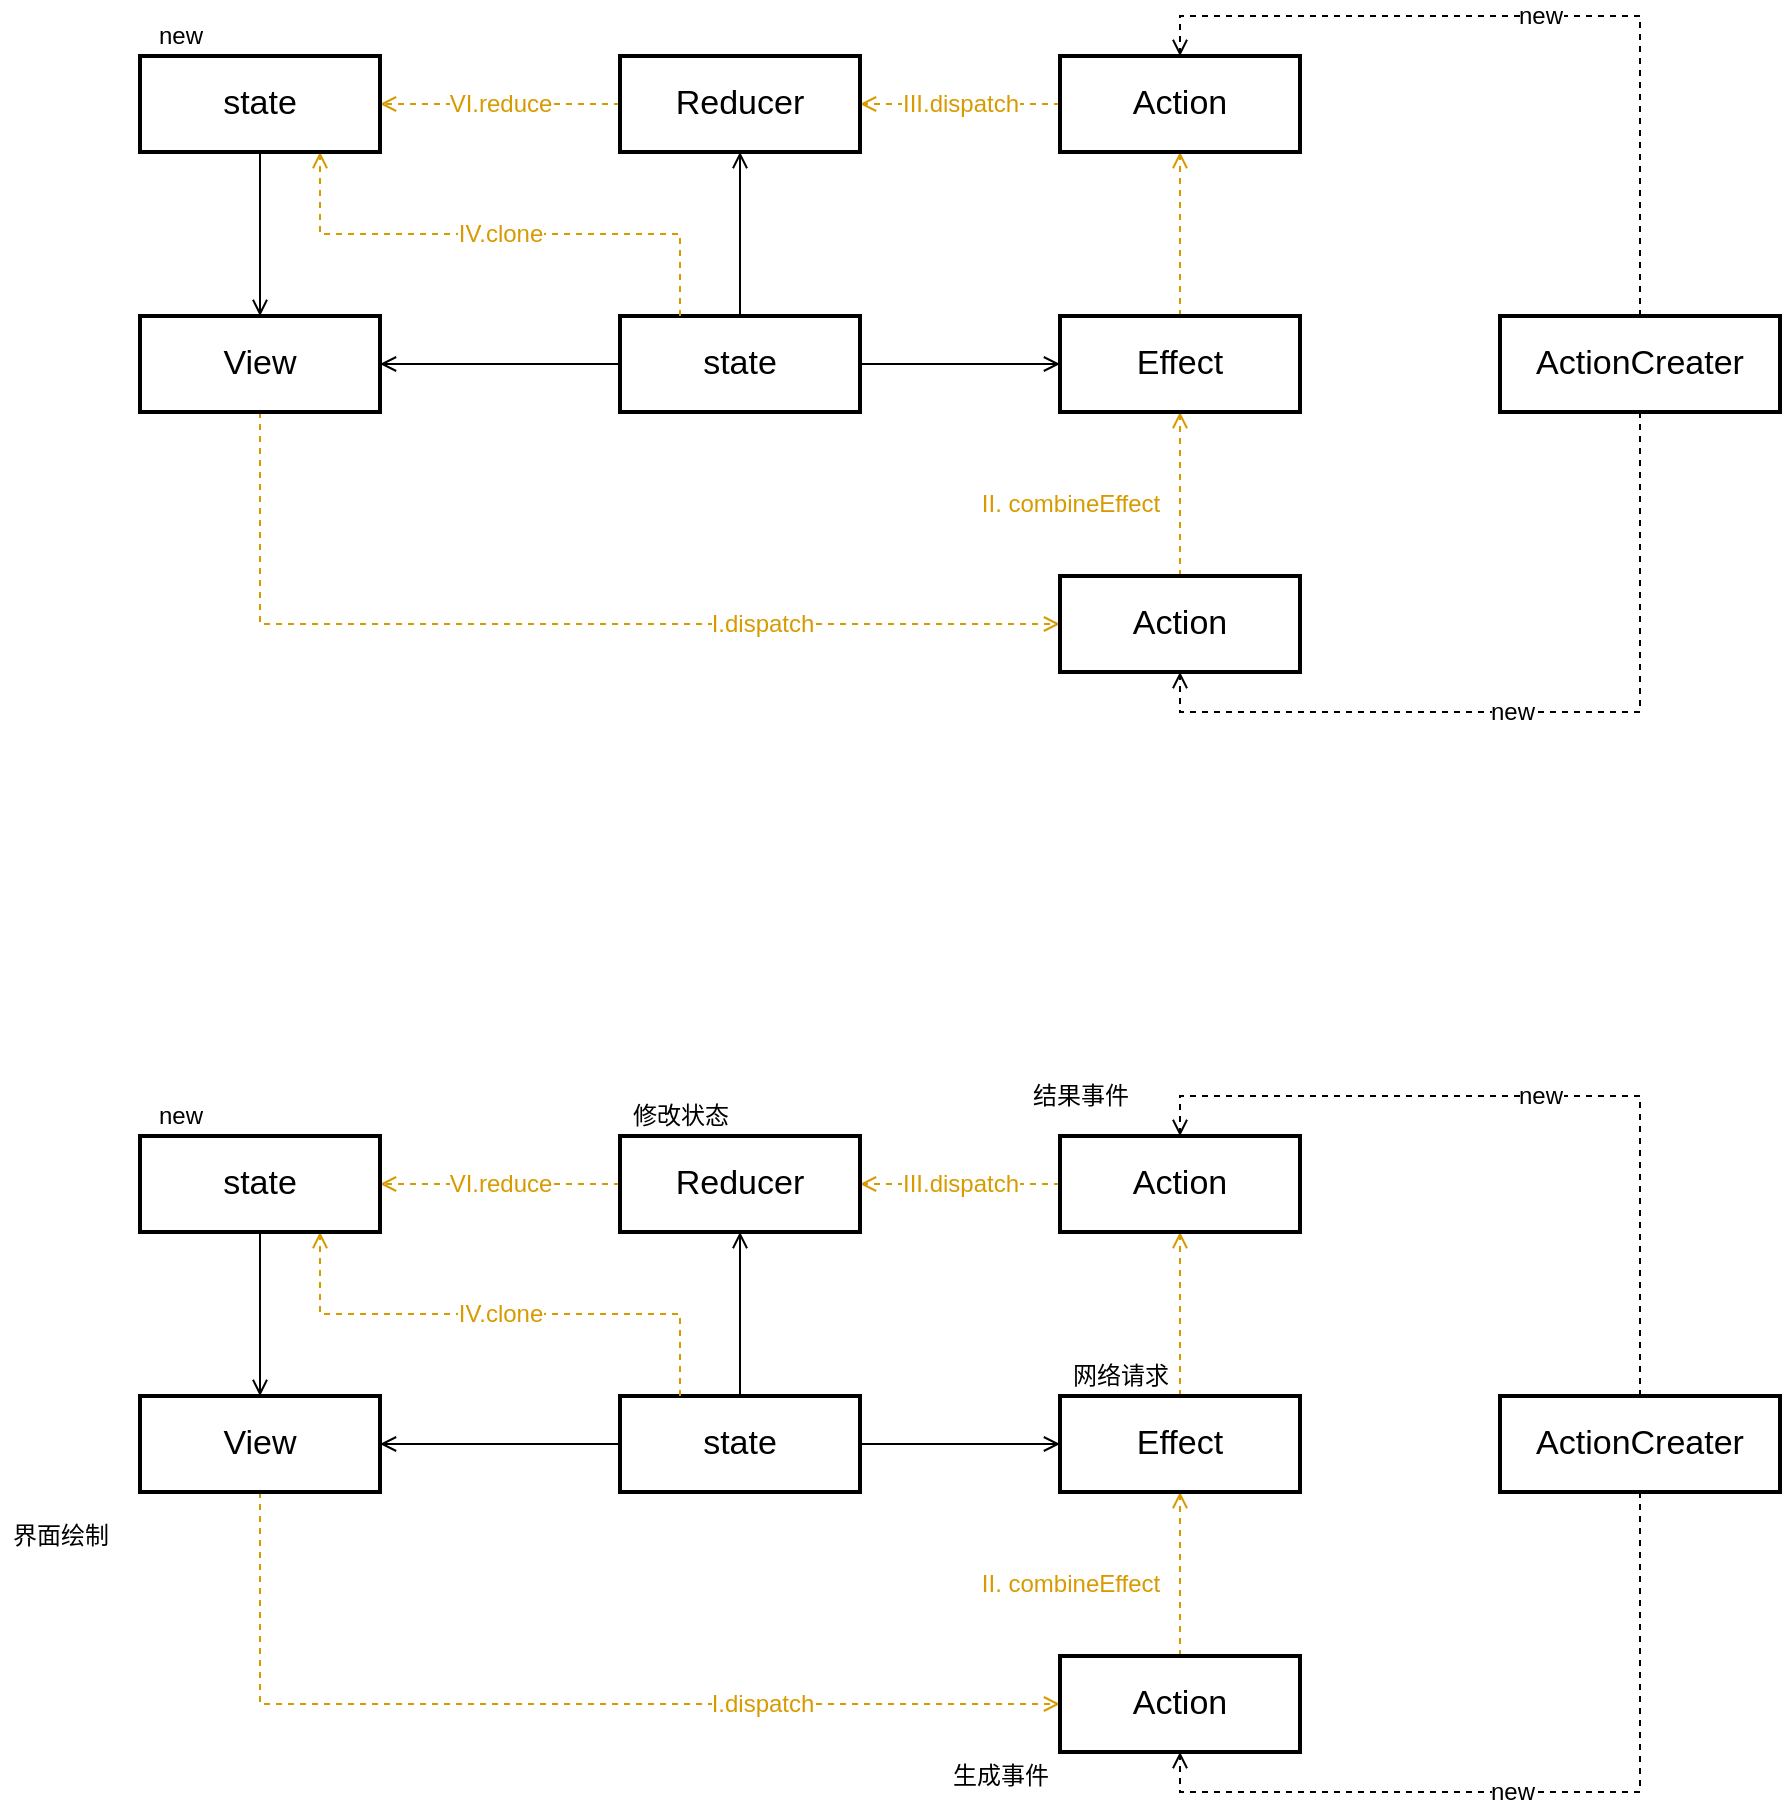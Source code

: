 <mxfile version="14.6.13" type="device"><diagram id="w527YR0N-SaKgrnMgqH3" name="fish-redux"><mxGraphModel dx="1086" dy="963" grid="1" gridSize="10" guides="1" tooltips="1" connect="1" arrows="1" fold="1" page="1" pageScale="1" pageWidth="827" pageHeight="1169" math="0" shadow="0"><root><mxCell id="-5Qj3cNZFkokb_YbBT3z-0"/><mxCell id="-5Qj3cNZFkokb_YbBT3z-1" parent="-5Qj3cNZFkokb_YbBT3z-0"/><mxCell id="c5lCnCYFbBoGb9ifMDMG-4" value="I.dispatch" style="edgeStyle=orthogonalEdgeStyle;rounded=0;orthogonalLoop=1;jettySize=auto;html=1;exitX=0.5;exitY=1;exitDx=0;exitDy=0;entryX=0;entryY=0.5;entryDx=0;entryDy=0;fontSize=12;endArrow=open;endFill=0;dashed=1;fillColor=#ffe6cc;strokeColor=#d79b00;fontColor=#D79B00;" edge="1" parent="-5Qj3cNZFkokb_YbBT3z-1" source="c5lCnCYFbBoGb9ifMDMG-0" target="c5lCnCYFbBoGb9ifMDMG-5"><mxGeometry x="0.412" relative="1" as="geometry"><mxPoint as="offset"/></mxGeometry></mxCell><mxCell id="c5lCnCYFbBoGb9ifMDMG-0" value="View" style="rounded=0;whiteSpace=wrap;html=1;fontSize=17;strokeWidth=2;" vertex="1" parent="-5Qj3cNZFkokb_YbBT3z-1"><mxGeometry x="130" y="330" width="120" height="48" as="geometry"/></mxCell><mxCell id="c5lCnCYFbBoGb9ifMDMG-2" style="edgeStyle=orthogonalEdgeStyle;rounded=0;orthogonalLoop=1;jettySize=auto;html=1;exitX=0;exitY=0.5;exitDx=0;exitDy=0;entryX=1;entryY=0.5;entryDx=0;entryDy=0;fontSize=17;endArrow=open;endFill=0;" edge="1" parent="-5Qj3cNZFkokb_YbBT3z-1" source="c5lCnCYFbBoGb9ifMDMG-1" target="c5lCnCYFbBoGb9ifMDMG-0"><mxGeometry relative="1" as="geometry"/></mxCell><mxCell id="c5lCnCYFbBoGb9ifMDMG-11" style="edgeStyle=orthogonalEdgeStyle;rounded=0;orthogonalLoop=1;jettySize=auto;html=1;exitX=1;exitY=0.5;exitDx=0;exitDy=0;entryX=0;entryY=0.5;entryDx=0;entryDy=0;fontSize=17;endArrow=open;endFill=0;" edge="1" parent="-5Qj3cNZFkokb_YbBT3z-1" source="c5lCnCYFbBoGb9ifMDMG-1" target="c5lCnCYFbBoGb9ifMDMG-7"><mxGeometry relative="1" as="geometry"/></mxCell><mxCell id="c5lCnCYFbBoGb9ifMDMG-16" style="edgeStyle=orthogonalEdgeStyle;rounded=0;orthogonalLoop=1;jettySize=auto;html=1;exitX=0.5;exitY=0;exitDx=0;exitDy=0;entryX=0.5;entryY=1;entryDx=0;entryDy=0;fontSize=17;endArrow=open;endFill=0;" edge="1" parent="-5Qj3cNZFkokb_YbBT3z-1" source="c5lCnCYFbBoGb9ifMDMG-1" target="c5lCnCYFbBoGb9ifMDMG-12"><mxGeometry relative="1" as="geometry"/></mxCell><mxCell id="c5lCnCYFbBoGb9ifMDMG-1" value="state" style="rounded=0;whiteSpace=wrap;html=1;fontSize=17;strokeWidth=2;" vertex="1" parent="-5Qj3cNZFkokb_YbBT3z-1"><mxGeometry x="370" y="330" width="120" height="48" as="geometry"/></mxCell><mxCell id="c5lCnCYFbBoGb9ifMDMG-6" value="new" style="edgeStyle=orthogonalEdgeStyle;rounded=0;orthogonalLoop=1;jettySize=auto;html=1;exitX=0.5;exitY=1;exitDx=0;exitDy=0;entryX=0.5;entryY=1;entryDx=0;entryDy=0;dashed=1;fontSize=12;endArrow=open;endFill=0;" edge="1" parent="-5Qj3cNZFkokb_YbBT3z-1" source="c5lCnCYFbBoGb9ifMDMG-3" target="c5lCnCYFbBoGb9ifMDMG-5"><mxGeometry x="0.07" relative="1" as="geometry"><mxPoint as="offset"/></mxGeometry></mxCell><mxCell id="c5lCnCYFbBoGb9ifMDMG-26" value="new" style="edgeStyle=orthogonalEdgeStyle;rounded=0;orthogonalLoop=1;jettySize=auto;html=1;exitX=0.5;exitY=0;exitDx=0;exitDy=0;entryX=0.5;entryY=0;entryDx=0;entryDy=0;fontSize=12;endArrow=open;endFill=0;dashed=1;" edge="1" parent="-5Qj3cNZFkokb_YbBT3z-1" source="c5lCnCYFbBoGb9ifMDMG-3" target="c5lCnCYFbBoGb9ifMDMG-9"><mxGeometry relative="1" as="geometry"/></mxCell><mxCell id="c5lCnCYFbBoGb9ifMDMG-3" value="ActionCreater" style="rounded=0;whiteSpace=wrap;html=1;fontSize=17;strokeWidth=2;" vertex="1" parent="-5Qj3cNZFkokb_YbBT3z-1"><mxGeometry x="810" y="330" width="140" height="48" as="geometry"/></mxCell><mxCell id="c5lCnCYFbBoGb9ifMDMG-8" style="edgeStyle=orthogonalEdgeStyle;rounded=0;orthogonalLoop=1;jettySize=auto;html=1;exitX=0.5;exitY=0;exitDx=0;exitDy=0;entryX=0.5;entryY=1;entryDx=0;entryDy=0;dashed=1;fontSize=17;endArrow=open;endFill=0;fillColor=#ffe6cc;strokeColor=#d79b00;" edge="1" parent="-5Qj3cNZFkokb_YbBT3z-1" source="c5lCnCYFbBoGb9ifMDMG-5" target="c5lCnCYFbBoGb9ifMDMG-7"><mxGeometry relative="1" as="geometry"/></mxCell><mxCell id="c5lCnCYFbBoGb9ifMDMG-23" value="II. combineEffect" style="edgeLabel;html=1;align=center;verticalAlign=middle;resizable=0;points=[];fontSize=12;fontColor=#D79B00;" vertex="1" connectable="0" parent="c5lCnCYFbBoGb9ifMDMG-8"><mxGeometry x="-0.101" y="1" relative="1" as="geometry"><mxPoint x="-54" y="1" as="offset"/></mxGeometry></mxCell><mxCell id="c5lCnCYFbBoGb9ifMDMG-5" value="Action" style="rounded=0;whiteSpace=wrap;html=1;fontSize=17;strokeWidth=2;" vertex="1" parent="-5Qj3cNZFkokb_YbBT3z-1"><mxGeometry x="590" y="460" width="120" height="48" as="geometry"/></mxCell><mxCell id="c5lCnCYFbBoGb9ifMDMG-10" style="edgeStyle=orthogonalEdgeStyle;rounded=0;orthogonalLoop=1;jettySize=auto;html=1;exitX=0.5;exitY=0;exitDx=0;exitDy=0;entryX=0.5;entryY=1;entryDx=0;entryDy=0;dashed=1;fontSize=17;endArrow=open;endFill=0;fillColor=#ffe6cc;strokeColor=#d79b00;" edge="1" parent="-5Qj3cNZFkokb_YbBT3z-1" source="c5lCnCYFbBoGb9ifMDMG-7" target="c5lCnCYFbBoGb9ifMDMG-9"><mxGeometry relative="1" as="geometry"/></mxCell><mxCell id="c5lCnCYFbBoGb9ifMDMG-7" value="Effect" style="rounded=0;whiteSpace=wrap;html=1;fontSize=17;strokeWidth=2;" vertex="1" parent="-5Qj3cNZFkokb_YbBT3z-1"><mxGeometry x="590" y="330" width="120" height="48" as="geometry"/></mxCell><mxCell id="c5lCnCYFbBoGb9ifMDMG-13" value="III.dispatch" style="edgeStyle=orthogonalEdgeStyle;rounded=0;orthogonalLoop=1;jettySize=auto;html=1;exitX=0;exitY=0.5;exitDx=0;exitDy=0;entryX=1;entryY=0.5;entryDx=0;entryDy=0;fontSize=12;endArrow=open;endFill=0;dashed=1;fillColor=#ffe6cc;strokeColor=#d79b00;fontColor=#D79B00;" edge="1" parent="-5Qj3cNZFkokb_YbBT3z-1" source="c5lCnCYFbBoGb9ifMDMG-9" target="c5lCnCYFbBoGb9ifMDMG-12"><mxGeometry relative="1" as="geometry"/></mxCell><mxCell id="c5lCnCYFbBoGb9ifMDMG-9" value="Action" style="rounded=0;whiteSpace=wrap;html=1;fontSize=17;strokeWidth=2;" vertex="1" parent="-5Qj3cNZFkokb_YbBT3z-1"><mxGeometry x="590" y="200" width="120" height="48" as="geometry"/></mxCell><mxCell id="c5lCnCYFbBoGb9ifMDMG-27" value="IV.clone" style="edgeStyle=orthogonalEdgeStyle;rounded=0;orthogonalLoop=1;jettySize=auto;html=1;exitX=0.25;exitY=0;exitDx=0;exitDy=0;dashed=1;fontSize=12;endArrow=open;endFill=0;entryX=0.75;entryY=1;entryDx=0;entryDy=0;fillColor=#ffe6cc;strokeColor=#d79b00;fontColor=#D79B00;" edge="1" parent="-5Qj3cNZFkokb_YbBT3z-1" source="c5lCnCYFbBoGb9ifMDMG-1" target="c5lCnCYFbBoGb9ifMDMG-14"><mxGeometry relative="1" as="geometry"><mxPoint x="270" y="290" as="targetPoint"/></mxGeometry></mxCell><mxCell id="c5lCnCYFbBoGb9ifMDMG-29" value="VI.reduce" style="edgeStyle=orthogonalEdgeStyle;rounded=0;orthogonalLoop=1;jettySize=auto;html=1;exitX=0;exitY=0.5;exitDx=0;exitDy=0;entryX=1;entryY=0.5;entryDx=0;entryDy=0;fontSize=12;endArrow=open;endFill=0;strokeColor=#D79B00;fontColor=#D79B00;dashed=1;" edge="1" parent="-5Qj3cNZFkokb_YbBT3z-1" source="c5lCnCYFbBoGb9ifMDMG-12" target="c5lCnCYFbBoGb9ifMDMG-14"><mxGeometry relative="1" as="geometry"/></mxCell><mxCell id="c5lCnCYFbBoGb9ifMDMG-12" value="Reducer" style="rounded=0;whiteSpace=wrap;html=1;fontSize=17;strokeWidth=2;" vertex="1" parent="-5Qj3cNZFkokb_YbBT3z-1"><mxGeometry x="370" y="200" width="120" height="48" as="geometry"/></mxCell><mxCell id="c5lCnCYFbBoGb9ifMDMG-19" style="edgeStyle=orthogonalEdgeStyle;rounded=0;orthogonalLoop=1;jettySize=auto;html=1;exitX=0.5;exitY=1;exitDx=0;exitDy=0;entryX=0.5;entryY=0;entryDx=0;entryDy=0;fontSize=12;endArrow=open;endFill=0;" edge="1" parent="-5Qj3cNZFkokb_YbBT3z-1" source="c5lCnCYFbBoGb9ifMDMG-14" target="c5lCnCYFbBoGb9ifMDMG-0"><mxGeometry relative="1" as="geometry"/></mxCell><mxCell id="c5lCnCYFbBoGb9ifMDMG-14" value="state" style="rounded=0;whiteSpace=wrap;html=1;fontSize=17;strokeWidth=2;" vertex="1" parent="-5Qj3cNZFkokb_YbBT3z-1"><mxGeometry x="130" y="200" width="120" height="48" as="geometry"/></mxCell><mxCell id="c5lCnCYFbBoGb9ifMDMG-18" value="new" style="text;html=1;align=center;verticalAlign=middle;resizable=0;points=[];autosize=1;strokeColor=none;fontSize=12;" vertex="1" parent="-5Qj3cNZFkokb_YbBT3z-1"><mxGeometry x="130" y="180" width="40" height="20" as="geometry"/></mxCell><mxCell id="qJB1PuW7nI_kCkApHR1X-0" value="I.dispatch" style="edgeStyle=orthogonalEdgeStyle;rounded=0;orthogonalLoop=1;jettySize=auto;html=1;exitX=0.5;exitY=1;exitDx=0;exitDy=0;entryX=0;entryY=0.5;entryDx=0;entryDy=0;fontSize=12;endArrow=open;endFill=0;dashed=1;fillColor=#ffe6cc;strokeColor=#d79b00;fontColor=#D79B00;" edge="1" parent="-5Qj3cNZFkokb_YbBT3z-1" source="qJB1PuW7nI_kCkApHR1X-1" target="qJB1PuW7nI_kCkApHR1X-11"><mxGeometry x="0.412" relative="1" as="geometry"><mxPoint as="offset"/></mxGeometry></mxCell><mxCell id="qJB1PuW7nI_kCkApHR1X-1" value="View" style="rounded=0;whiteSpace=wrap;html=1;fontSize=17;strokeWidth=2;" vertex="1" parent="-5Qj3cNZFkokb_YbBT3z-1"><mxGeometry x="130" y="870" width="120" height="48" as="geometry"/></mxCell><mxCell id="qJB1PuW7nI_kCkApHR1X-2" style="edgeStyle=orthogonalEdgeStyle;rounded=0;orthogonalLoop=1;jettySize=auto;html=1;exitX=0;exitY=0.5;exitDx=0;exitDy=0;entryX=1;entryY=0.5;entryDx=0;entryDy=0;fontSize=17;endArrow=open;endFill=0;" edge="1" parent="-5Qj3cNZFkokb_YbBT3z-1" source="qJB1PuW7nI_kCkApHR1X-5" target="qJB1PuW7nI_kCkApHR1X-1"><mxGeometry relative="1" as="geometry"/></mxCell><mxCell id="qJB1PuW7nI_kCkApHR1X-3" style="edgeStyle=orthogonalEdgeStyle;rounded=0;orthogonalLoop=1;jettySize=auto;html=1;exitX=1;exitY=0.5;exitDx=0;exitDy=0;entryX=0;entryY=0.5;entryDx=0;entryDy=0;fontSize=17;endArrow=open;endFill=0;" edge="1" parent="-5Qj3cNZFkokb_YbBT3z-1" source="qJB1PuW7nI_kCkApHR1X-5" target="qJB1PuW7nI_kCkApHR1X-13"><mxGeometry relative="1" as="geometry"/></mxCell><mxCell id="qJB1PuW7nI_kCkApHR1X-4" style="edgeStyle=orthogonalEdgeStyle;rounded=0;orthogonalLoop=1;jettySize=auto;html=1;exitX=0.5;exitY=0;exitDx=0;exitDy=0;entryX=0.5;entryY=1;entryDx=0;entryDy=0;fontSize=17;endArrow=open;endFill=0;" edge="1" parent="-5Qj3cNZFkokb_YbBT3z-1" source="qJB1PuW7nI_kCkApHR1X-5" target="qJB1PuW7nI_kCkApHR1X-18"><mxGeometry relative="1" as="geometry"/></mxCell><mxCell id="qJB1PuW7nI_kCkApHR1X-5" value="state" style="rounded=0;whiteSpace=wrap;html=1;fontSize=17;strokeWidth=2;" vertex="1" parent="-5Qj3cNZFkokb_YbBT3z-1"><mxGeometry x="370" y="870" width="120" height="48" as="geometry"/></mxCell><mxCell id="qJB1PuW7nI_kCkApHR1X-6" value="new" style="edgeStyle=orthogonalEdgeStyle;rounded=0;orthogonalLoop=1;jettySize=auto;html=1;exitX=0.5;exitY=1;exitDx=0;exitDy=0;entryX=0.5;entryY=1;entryDx=0;entryDy=0;dashed=1;fontSize=12;endArrow=open;endFill=0;" edge="1" parent="-5Qj3cNZFkokb_YbBT3z-1" source="qJB1PuW7nI_kCkApHR1X-8" target="qJB1PuW7nI_kCkApHR1X-11"><mxGeometry x="0.07" relative="1" as="geometry"><mxPoint as="offset"/></mxGeometry></mxCell><mxCell id="qJB1PuW7nI_kCkApHR1X-7" value="new" style="edgeStyle=orthogonalEdgeStyle;rounded=0;orthogonalLoop=1;jettySize=auto;html=1;exitX=0.5;exitY=0;exitDx=0;exitDy=0;entryX=0.5;entryY=0;entryDx=0;entryDy=0;fontSize=12;endArrow=open;endFill=0;dashed=1;" edge="1" parent="-5Qj3cNZFkokb_YbBT3z-1" source="qJB1PuW7nI_kCkApHR1X-8" target="qJB1PuW7nI_kCkApHR1X-15"><mxGeometry relative="1" as="geometry"/></mxCell><mxCell id="qJB1PuW7nI_kCkApHR1X-8" value="ActionCreater" style="rounded=0;whiteSpace=wrap;html=1;fontSize=17;strokeWidth=2;" vertex="1" parent="-5Qj3cNZFkokb_YbBT3z-1"><mxGeometry x="810" y="870" width="140" height="48" as="geometry"/></mxCell><mxCell id="qJB1PuW7nI_kCkApHR1X-9" style="edgeStyle=orthogonalEdgeStyle;rounded=0;orthogonalLoop=1;jettySize=auto;html=1;exitX=0.5;exitY=0;exitDx=0;exitDy=0;entryX=0.5;entryY=1;entryDx=0;entryDy=0;dashed=1;fontSize=17;endArrow=open;endFill=0;fillColor=#ffe6cc;strokeColor=#d79b00;" edge="1" parent="-5Qj3cNZFkokb_YbBT3z-1" source="qJB1PuW7nI_kCkApHR1X-11" target="qJB1PuW7nI_kCkApHR1X-13"><mxGeometry relative="1" as="geometry"/></mxCell><mxCell id="qJB1PuW7nI_kCkApHR1X-10" value="II. combineEffect" style="edgeLabel;html=1;align=center;verticalAlign=middle;resizable=0;points=[];fontSize=12;fontColor=#D79B00;" vertex="1" connectable="0" parent="qJB1PuW7nI_kCkApHR1X-9"><mxGeometry x="-0.101" y="1" relative="1" as="geometry"><mxPoint x="-54" y="1" as="offset"/></mxGeometry></mxCell><mxCell id="qJB1PuW7nI_kCkApHR1X-11" value="Action" style="rounded=0;whiteSpace=wrap;html=1;fontSize=17;strokeWidth=2;" vertex="1" parent="-5Qj3cNZFkokb_YbBT3z-1"><mxGeometry x="590" y="1000" width="120" height="48" as="geometry"/></mxCell><mxCell id="qJB1PuW7nI_kCkApHR1X-12" style="edgeStyle=orthogonalEdgeStyle;rounded=0;orthogonalLoop=1;jettySize=auto;html=1;exitX=0.5;exitY=0;exitDx=0;exitDy=0;entryX=0.5;entryY=1;entryDx=0;entryDy=0;dashed=1;fontSize=17;endArrow=open;endFill=0;fillColor=#ffe6cc;strokeColor=#d79b00;" edge="1" parent="-5Qj3cNZFkokb_YbBT3z-1" source="qJB1PuW7nI_kCkApHR1X-13" target="qJB1PuW7nI_kCkApHR1X-15"><mxGeometry relative="1" as="geometry"/></mxCell><mxCell id="qJB1PuW7nI_kCkApHR1X-13" value="Effect" style="rounded=0;whiteSpace=wrap;html=1;fontSize=17;strokeWidth=2;" vertex="1" parent="-5Qj3cNZFkokb_YbBT3z-1"><mxGeometry x="590" y="870" width="120" height="48" as="geometry"/></mxCell><mxCell id="qJB1PuW7nI_kCkApHR1X-14" value="III.dispatch" style="edgeStyle=orthogonalEdgeStyle;rounded=0;orthogonalLoop=1;jettySize=auto;html=1;exitX=0;exitY=0.5;exitDx=0;exitDy=0;entryX=1;entryY=0.5;entryDx=0;entryDy=0;fontSize=12;endArrow=open;endFill=0;dashed=1;fillColor=#ffe6cc;strokeColor=#d79b00;fontColor=#D79B00;" edge="1" parent="-5Qj3cNZFkokb_YbBT3z-1" source="qJB1PuW7nI_kCkApHR1X-15" target="qJB1PuW7nI_kCkApHR1X-18"><mxGeometry relative="1" as="geometry"/></mxCell><mxCell id="qJB1PuW7nI_kCkApHR1X-15" value="Action" style="rounded=0;whiteSpace=wrap;html=1;fontSize=17;strokeWidth=2;" vertex="1" parent="-5Qj3cNZFkokb_YbBT3z-1"><mxGeometry x="590" y="740" width="120" height="48" as="geometry"/></mxCell><mxCell id="qJB1PuW7nI_kCkApHR1X-16" value="IV.clone" style="edgeStyle=orthogonalEdgeStyle;rounded=0;orthogonalLoop=1;jettySize=auto;html=1;exitX=0.25;exitY=0;exitDx=0;exitDy=0;dashed=1;fontSize=12;endArrow=open;endFill=0;entryX=0.75;entryY=1;entryDx=0;entryDy=0;fillColor=#ffe6cc;strokeColor=#d79b00;fontColor=#D79B00;" edge="1" parent="-5Qj3cNZFkokb_YbBT3z-1" source="qJB1PuW7nI_kCkApHR1X-5" target="qJB1PuW7nI_kCkApHR1X-20"><mxGeometry relative="1" as="geometry"><mxPoint x="270" y="830" as="targetPoint"/></mxGeometry></mxCell><mxCell id="qJB1PuW7nI_kCkApHR1X-17" value="VI.reduce" style="edgeStyle=orthogonalEdgeStyle;rounded=0;orthogonalLoop=1;jettySize=auto;html=1;exitX=0;exitY=0.5;exitDx=0;exitDy=0;entryX=1;entryY=0.5;entryDx=0;entryDy=0;fontSize=12;endArrow=open;endFill=0;strokeColor=#D79B00;fontColor=#D79B00;dashed=1;" edge="1" parent="-5Qj3cNZFkokb_YbBT3z-1" source="qJB1PuW7nI_kCkApHR1X-18" target="qJB1PuW7nI_kCkApHR1X-20"><mxGeometry relative="1" as="geometry"/></mxCell><mxCell id="qJB1PuW7nI_kCkApHR1X-18" value="Reducer" style="rounded=0;whiteSpace=wrap;html=1;fontSize=17;strokeWidth=2;" vertex="1" parent="-5Qj3cNZFkokb_YbBT3z-1"><mxGeometry x="370" y="740" width="120" height="48" as="geometry"/></mxCell><mxCell id="qJB1PuW7nI_kCkApHR1X-19" style="edgeStyle=orthogonalEdgeStyle;rounded=0;orthogonalLoop=1;jettySize=auto;html=1;exitX=0.5;exitY=1;exitDx=0;exitDy=0;entryX=0.5;entryY=0;entryDx=0;entryDy=0;fontSize=12;endArrow=open;endFill=0;" edge="1" parent="-5Qj3cNZFkokb_YbBT3z-1" source="qJB1PuW7nI_kCkApHR1X-20" target="qJB1PuW7nI_kCkApHR1X-1"><mxGeometry relative="1" as="geometry"/></mxCell><mxCell id="qJB1PuW7nI_kCkApHR1X-20" value="state" style="rounded=0;whiteSpace=wrap;html=1;fontSize=17;strokeWidth=2;" vertex="1" parent="-5Qj3cNZFkokb_YbBT3z-1"><mxGeometry x="130" y="740" width="120" height="48" as="geometry"/></mxCell><mxCell id="qJB1PuW7nI_kCkApHR1X-21" value="new" style="text;html=1;align=center;verticalAlign=middle;resizable=0;points=[];autosize=1;strokeColor=none;fontSize=12;" vertex="1" parent="-5Qj3cNZFkokb_YbBT3z-1"><mxGeometry x="130" y="720" width="40" height="20" as="geometry"/></mxCell><mxCell id="qJB1PuW7nI_kCkApHR1X-22" value="界面绘制" style="text;html=1;align=center;verticalAlign=middle;resizable=0;points=[];autosize=1;fontSize=12;" vertex="1" parent="-5Qj3cNZFkokb_YbBT3z-1"><mxGeometry x="60" y="930" width="60" height="20" as="geometry"/></mxCell><mxCell id="qJB1PuW7nI_kCkApHR1X-23" value="生成事件" style="text;html=1;align=center;verticalAlign=middle;resizable=0;points=[];autosize=1;fontSize=12;" vertex="1" parent="-5Qj3cNZFkokb_YbBT3z-1"><mxGeometry x="530" y="1050" width="60" height="20" as="geometry"/></mxCell><mxCell id="qJB1PuW7nI_kCkApHR1X-24" value="网络请求" style="text;html=1;align=center;verticalAlign=middle;resizable=0;points=[];autosize=1;fontSize=12;" vertex="1" parent="-5Qj3cNZFkokb_YbBT3z-1"><mxGeometry x="590" y="850" width="60" height="20" as="geometry"/></mxCell><mxCell id="qJB1PuW7nI_kCkApHR1X-25" value="结果事件" style="text;html=1;align=center;verticalAlign=middle;resizable=0;points=[];autosize=1;fontSize=12;" vertex="1" parent="-5Qj3cNZFkokb_YbBT3z-1"><mxGeometry x="570" y="710" width="60" height="20" as="geometry"/></mxCell><mxCell id="qJB1PuW7nI_kCkApHR1X-26" value="修改状态" style="text;html=1;align=center;verticalAlign=middle;resizable=0;points=[];autosize=1;fontSize=12;" vertex="1" parent="-5Qj3cNZFkokb_YbBT3z-1"><mxGeometry x="370" y="720" width="60" height="20" as="geometry"/></mxCell></root></mxGraphModel></diagram></mxfile>